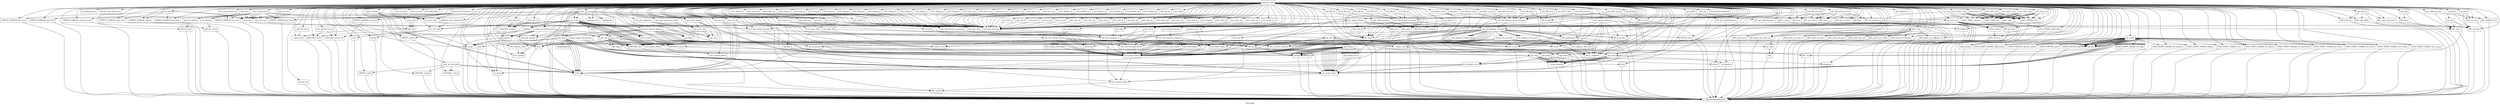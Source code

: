 digraph "Call graph" {
	label="Call graph";

	Node0x556f39be1ea0 [shape=record,label="{external node}"];
	Node0x556f39be1ea0 -> Node0x556f3996d0b0;
	Node0x556f39be1ea0 -> Node0x556f3996e8a0;
	Node0x556f39be1ea0 -> Node0x556f3996ead0;
	Node0x556f39be1ea0 -> Node0x556f399a87b0;
	Node0x556f39be1ea0 -> Node0x556f399a89e0;
	Node0x556f39be1ea0 -> Node0x556f399a8a50;
	Node0x556f39be1ea0 -> Node0x556f399a8820;
	Node0x556f39be1ea0 -> Node0x556f399a8850;
	Node0x556f39be1ea0 -> Node0x556f399a8b20;
	Node0x556f39be1ea0 -> Node0x556f399a8970;
	Node0x556f39be1ea0 -> Node0x556f399a8d10;
	Node0x556f39be1ea0 -> Node0x556f3996b230;
	Node0x556f39be1ea0 -> Node0x556f399a8c70;
	Node0x556f39be1ea0 -> Node0x556f399a8b50;
	Node0x556f39be1ea0 -> Node0x556f3996b330;
	Node0x556f39be1ea0 -> Node0x556f3996b3d0;
	Node0x556f39be1ea0 -> Node0x556f3996ecb0;
	Node0x556f39be1ea0 -> Node0x556f3996e840;
	Node0x556f39be1ea0 -> Node0x556f3996e940;
	Node0x556f39be1ea0 -> Node0x556f3996e9f0;
	Node0x556f39be1ea0 -> Node0x556f3996ea60;
	Node0x556f39be1ea0 -> Node0x556f3996e870;
	Node0x556f39be1ea0 -> Node0x556f3996b940;
	Node0x556f39be1ea0 -> Node0x556f3996ba10;
	Node0x556f39be1ea0 -> Node0x556f3996bab0;
	Node0x556f39be1ea0 -> Node0x556f3996bb20;
	Node0x556f39be1ea0 -> Node0x556f3996bb90;
	Node0x556f39be1ea0 -> Node0x556f3996bbc0;
	Node0x556f39be1ea0 -> Node0x556f3996be20;
	Node0x556f39be1ea0 -> Node0x556f3996c010;
	Node0x556f39be1ea0 -> Node0x556f3996c080;
	Node0x556f39be1ea0 -> Node0x556f3996c120;
	Node0x556f39be1ea0 -> Node0x556f39944970;
	Node0x556f39be1ea0 -> Node0x556f39945220;
	Node0x556f39be1ea0 -> Node0x556f399cc690;
	Node0x556f39be1ea0 -> Node0x556f399cc730;
	Node0x556f39be1ea0 -> Node0x556f399cc7d0;
	Node0x556f39be1ea0 -> Node0x556f399cc840;
	Node0x556f39be1ea0 -> Node0x556f399ccaa0;
	Node0x556f39be1ea0 -> Node0x556f399cc8b0;
	Node0x556f39be1ea0 -> Node0x556f399ccb40;
	Node0x556f39be1ea0 -> Node0x556f399ccbb0;
	Node0x556f39be1ea0 -> Node0x556f399ccc50;
	Node0x556f39be1ea0 -> Node0x556f399ccd00;
	Node0x556f39be1ea0 -> Node0x556f399ccf10;
	Node0x556f39be1ea0 -> Node0x556f399ccf40;
	Node0x556f39be1ea0 -> Node0x556f399ccff0;
	Node0x556f39be1ea0 -> Node0x556f399cd170;
	Node0x556f39be1ea0 -> Node0x556f399cd270;
	Node0x556f39be1ea0 -> Node0x556f399cd620;
	Node0x556f39be1ea0 -> Node0x556f399cd730;
	Node0x556f39be1ea0 -> Node0x556f399cd840;
	Node0x556f39be1ea0 -> Node0x556f399cd540;
	Node0x556f39be1ea0 -> Node0x556f399cd870;
	Node0x556f39be1ea0 -> Node0x556f3996be50;
	Node0x556f39be1ea0 -> Node0x556f399cc8e0;
	Node0x556f39be1ea0 -> Node0x556f399452c0;
	Node0x556f39be1ea0 -> Node0x556f3996bf70;
	Node0x556f39be1ea0 -> Node0x556f399cd310;
	Node0x556f39be1ea0 -> Node0x556f3996bce0;
	Node0x556f39be1ea0 -> Node0x556f399cda50;
	Node0x556f39be1ea0 -> Node0x556f399cda80;
	Node0x556f39be1ea0 -> Node0x556f399cdc20;
	Node0x556f39be1ea0 -> Node0x556f399cdd00;
	Node0x556f39be1ea0 -> Node0x556f399cdd30;
	Node0x556f39be1ea0 -> Node0x556f399449a0;
	Node0x556f39be1ea0 -> Node0x556f39944a50;
	Node0x556f39be1ea0 -> Node0x556f39944af0;
	Node0x556f39be1ea0 -> Node0x556f39944c70;
	Node0x556f39be1ea0 -> Node0x556f39944ca0;
	Node0x556f39be1ea0 -> Node0x556f39944e10;
	Node0x556f39be1ea0 -> Node0x556f39944e40;
	Node0x556f39be1ea0 -> Node0x556f3996ed20;
	Node0x556f39be1ea0 -> Node0x556f39945010;
	Node0x556f39be1ea0 -> Node0x556f399450b0;
	Node0x556f39be1ea0 -> Node0x556f39945150;
	Node0x556f39be1ea0 -> Node0x556f399cdde0;
	Node0x556f39be1ea0 -> Node0x556f399cde80;
	Node0x556f39be1ea0 -> Node0x556f399cdf20;
	Node0x556f39be1ea0 -> Node0x556f399cdfc0;
	Node0x556f39be1ea0 -> Node0x556f399ce060;
	Node0x556f39be1ea0 -> Node0x556f399ce100;
	Node0x556f39be1ea0 -> Node0x556f399ce1a0;
	Node0x556f39be1ea0 -> Node0x556f399ce240;
	Node0x556f39be1ea0 -> Node0x556f399ce2e0;
	Node0x556f39be1ea0 -> Node0x556f399ce380;
	Node0x556f39be1ea0 -> Node0x556f399ce420;
	Node0x556f39be1ea0 -> Node0x556f399ce4c0;
	Node0x556f39be1ea0 -> Node0x556f399ce560;
	Node0x556f39be1ea0 -> Node0x556f399ce5c0;
	Node0x556f39be1ea0 -> Node0x556f399abe60;
	Node0x556f39be1ea0 -> Node0x556f399abf00;
	Node0x556f39be1ea0 -> Node0x556f399abfa0;
	Node0x556f39be1ea0 -> Node0x556f399ac040;
	Node0x556f39be1ea0 -> Node0x556f399ac0e0;
	Node0x556f39be1ea0 -> Node0x556f399ac180;
	Node0x556f39be1ea0 -> Node0x556f399ac220;
	Node0x556f39be1ea0 -> Node0x556f399ac2c0;
	Node0x556f39be1ea0 -> Node0x556f399ac360;
	Node0x556f39be1ea0 -> Node0x556f399ac400;
	Node0x556f39be1ea0 -> Node0x556f399ac4a0;
	Node0x556f39be1ea0 -> Node0x556f399ac540;
	Node0x556f39be1ea0 -> Node0x556f399ac5e0;
	Node0x556f39be1ea0 -> Node0x556f399ac680;
	Node0x556f39be1ea0 -> Node0x556f399ac720;
	Node0x556f39be1ea0 -> Node0x556f399ac7c0;
	Node0x556f39be1ea0 -> Node0x556f399ac860;
	Node0x556f39be1ea0 -> Node0x556f399ac900;
	Node0x556f39be1ea0 -> Node0x556f399ac9a0;
	Node0x556f39be1ea0 -> Node0x556f399aca40;
	Node0x556f39be1ea0 -> Node0x556f399acae0;
	Node0x556f39be1ea0 -> Node0x556f399acb80;
	Node0x556f39be1ea0 -> Node0x556f399acc20;
	Node0x556f39be1ea0 -> Node0x556f399accc0;
	Node0x556f39be1ea0 -> Node0x556f399acd60;
	Node0x556f39be1ea0 -> Node0x556f399ace00;
	Node0x556f39be1ea0 -> Node0x556f399acea0;
	Node0x556f39be1ea0 -> Node0x556f399acf40;
	Node0x556f39be1ea0 -> Node0x556f399acfe0;
	Node0x556f39be1ea0 -> Node0x556f399ad080;
	Node0x556f39be1ea0 -> Node0x556f399a8c00;
	Node0x556f39be1ea0 -> Node0x556f399ad150;
	Node0x556f39be1ea0 -> Node0x556f399a8900;
	Node0x556f39be1ea0 -> Node0x556f399ccbe0;
	Node0x556f39be1ea0 -> Node0x556f3996e8d0;
	Node0x556f39be1ea0 -> Node0x556f399ad280;
	Node0x556f39be1ea0 -> Node0x556f399ad320;
	Node0x556f39be1ea0 -> Node0x556f399ad4e0;
	Node0x556f39be1ea0 -> Node0x556f399ad510;
	Node0x556f39be1ea0 -> Node0x556f399aade0;
	Node0x556f39be1ea0 -> Node0x556f399aae80;
	Node0x556f39be1ea0 -> Node0x556f399aafb0;
	Node0x556f39be1ea0 -> Node0x556f399aafe0;
	Node0x556f39be1ea0 -> Node0x556f399ab120;
	Node0x556f39be1ea0 -> Node0x556f399ab230;
	Node0x556f39be1ea0 -> Node0x556f399ab260;
	Node0x556f39be1ea0 -> Node0x556f399ab360;
	Node0x556f39be1ea0 -> Node0x556f399ab4c0;
	Node0x556f39be1ea0 -> Node0x556f399ab530;
	Node0x556f39be1ea0 -> Node0x556f399ab690;
	Node0x556f39be1ea0 -> Node0x556f399ab6c0;
	Node0x556f39be1ea0 -> Node0x556f399ab780;
	Node0x556f39be1ea0 -> Node0x556f399ab840;
	Node0x556f39be1ea0 -> Node0x556f399ab940;
	Node0x556f39be1ea0 -> Node0x556f399abac0;
	Node0x556f39be1ea0 -> Node0x556f399abaf0;
	Node0x556f39be1ea0 -> Node0x556f399abb60;
	Node0x556f39be1ea0 -> Node0x556f399abcb0;
	Node0x556f39be1ea0 -> Node0x556f399abd20;
	Node0x556f39be1ea0 -> Node0x556f399ad6e0;
	Node0x556f39be1ea0 -> Node0x556f399ad7a0;
	Node0x556f39be1ea0 -> Node0x556f399ad930;
	Node0x556f39be1ea0 -> Node0x556f399ad9d0;
	Node0x556f39be1ea0 -> Node0x556f399ada40;
	Node0x556f39be1ea0 -> Node0x556f399adb30;
	Node0x556f39be1ea0 -> Node0x556f399adb60;
	Node0x556f39be1ea0 -> Node0x556f399adc60;
	Node0x556f39be1ea0 -> Node0x556f399add00;
	Node0x556f39be1ea0 -> Node0x556f399adc90;
	Node0x556f39be1ea0 -> Node0x556f399ade90;
	Node0x556f39be1ea0 -> Node0x556f399ae0d0;
	Node0x556f39be1ea0 -> Node0x556f399ae140;
	Node0x556f39be1ea0 -> Node0x556f399ae170;
	Node0x556f39be1ea0 -> Node0x556f399ae220;
	Node0x556f39be1ea0 -> Node0x556f399ae430;
	Node0x556f39be1ea0 -> Node0x556f399ae4a0;
	Node0x556f39be1ea0 -> Node0x556f399ae4d0;
	Node0x556f39be1ea0 -> Node0x556f399ae700;
	Node0x556f39be1ea0 -> Node0x556f399ae7d0;
	Node0x556f39be1ea0 -> Node0x556f399ae8d0;
	Node0x556f39be1ea0 -> Node0x556f399ae900;
	Node0x556f39be1ea0 -> Node0x556f399aea80;
	Node0x556f39be1ea0 -> Node0x556f399aec00;
	Node0x556f39be1ea0 -> Node0x556f399aed80;
	Node0x556f39be1ea0 -> Node0x556f39961d30;
	Node0x556f39be1ea0 -> Node0x556f39961f20;
	Node0x556f39be1ea0 -> Node0x556f39961f90;
	Node0x556f39be1ea0 -> Node0x556f3996bd50;
	Node0x556f39be1ea0 -> Node0x556f399455d0;
	Node0x556f39be1ea0 -> Node0x556f39961fc0;
	Node0x556f39be1ea0 -> Node0x556f39962190;
	Node0x556f39be1ea0 -> Node0x556f39962200;
	Node0x556f39be1ea0 -> Node0x556f39962750;
	Node0x556f39be1ea0 -> Node0x556f399627f0;
	Node0x556f39be1ea0 -> Node0x556f39962860;
	Node0x556f39be1ea0 -> Node0x556f39962950;
	Node0x556f39be1ea0 -> Node0x556f39945800;
	Node0x556f39be1ea0 -> Node0x556f39962980;
	Node0x556f39be1ea0 -> Node0x556f39962a40;
	Node0x556f39be1ea0 -> Node0x556f39962c30;
	Node0x556f39be1ea0 -> Node0x556f39962ce0;
	Node0x556f39be1ea0 -> Node0x556f39962d10;
	Node0x556f39be1ea0 -> Node0x556f39962f90;
	Node0x556f39be1ea0 -> Node0x556f39962fc0;
	Node0x556f39be1ea0 -> Node0x556f399631b0;
	Node0x556f39be1ea0 -> Node0x556f399631e0;
	Node0x556f39be1ea0 -> Node0x556f399633d0;
	Node0x556f39be1ea0 -> Node0x556f39945790;
	Node0x556f39be1ea0 -> Node0x556f39963400;
	Node0x556f39be1ea0 -> Node0x556f399635c0;
	Node0x556f39be1ea0 -> Node0x556f39963630;
	Node0x556f39be1ea0 -> Node0x556f399636a0;
	Node0x556f39be1ea0 -> Node0x556f39963710;
	Node0x556f39be1ea0 -> Node0x556f39963780;
	Node0x556f39be1ea0 -> Node0x556f39963c00;
	Node0x556f39be1ea0 -> Node0x556f39963c70;
	Node0x556f39be1ea0 -> Node0x556f39963ce0;
	Node0x556f39be1ea0 -> Node0x556f39963d50;
	Node0x556f39be1ea0 -> Node0x556f39963dc0;
	Node0x556f39be1ea0 -> Node0x556f39964640;
	Node0x556f39be1ea0 -> Node0x556f399646b0;
	Node0x556f39be1ea0 -> Node0x556f39964720;
	Node0x556f39be1ea0 -> Node0x556f39964790;
	Node0x556f39be1ea0 -> Node0x556f39945670;
	Node0x556f39be1ea0 -> Node0x556f39964b00;
	Node0x556f39be1ea0 -> Node0x556f39964a90;
	Node0x556f39be1ea0 -> Node0x556f39964be0;
	Node0x556f39be1ea0 -> Node0x556f39945720;
	Node0x556f39be1ea0 -> Node0x556f39964cb0;
	Node0x556f39be1ea0 -> Node0x556f399cd7a0;
	Node0x556f39be1ea0 -> Node0x556f399cd690;
	Node0x556f39be1ea0 -> Node0x556f39945600;
	Node0x556f39be1ea0 -> Node0x556f399cd2e0;
	Node0x556f39be1ea0 -> Node0x556f39964d10;
	Node0x556f39be1ea0 -> Node0x556f39964ea0;
	Node0x556f39be1ea0 -> Node0x556f39964f10;
	Node0x556f39be1ea0 -> Node0x556f399cd5b0;
	Node0x556f39be1ea0 -> Node0x556f39965010;
	Node0x556f39be1ea0 -> Node0x556f399458a0;
	Node0x556f39be1ea0 -> Node0x556f399650b0;
	Node0x556f39be1ea0 -> Node0x556f399cd920;
	Node0x556f39be1ea0 -> Node0x556f3996bf00;
	Node0x556f39be1ea0 -> Node0x556f399651b0;
	Node0x556f39be1ea0 -> Node0x556f399cc5e0;
	Node0x556f39be1ea0 -> Node0x556f399652b0;
	Node0x556f39be1ea0 -> Node0x556f399ad350;
	Node0x556f39be1ea0 -> Node0x556f39965650;
	Node0x556f39be1ea0 -> Node0x556f39965b50;
	Node0x556f39be1ea0 -> Node0x556f399ab400;
	Node0x556f39be1ea0 -> Node0x556f39965ce0;
	Node0x556f39be1ea0 -> Node0x556f39965e50;
	Node0x556f39be1ea0 -> Node0x556f39966340;
	Node0x556f39be1ea0 -> Node0x556f399ab5d0;
	Node0x556f39be1ea0 -> Node0x556f39966590;
	Node0x556f39be1ea0 -> Node0x556f39966600;
	Node0x556f39be1ea0 -> Node0x556f399ab1c0;
	Node0x556f39be1ea0 -> Node0x556f39966870;
	Node0x556f39be1ea0 -> Node0x556f399cd380;
	Node0x556f39be1ea0 -> Node0x556f39964df0;
	Node0x556f39be1ea0 -> Node0x556f39966a10;
	Node0x556f39be1ea0 -> Node0x556f399f8c40;
	Node0x556f39be1ea0 -> Node0x556f39966ab0;
	Node0x556f39be1ea0 -> Node0x556f399f8ea0;
	Node0x556f39be1ea0 -> Node0x556f39966a40;
	Node0x556f39be1ea0 -> Node0x556f399f9090;
	Node0x556f39be1ea0 -> Node0x556f39966bb0;
	Node0x556f39be1ea0 -> Node0x556f399f9130;
	Node0x556f39be1ea0 -> Node0x556f399f87d0;
	Node0x556f39be1ea0 -> Node0x556f3995fd00;
	Node0x556f39be1ea0 -> Node0x556f399f8840;
	Node0x556f39be1ea0 -> Node0x556f3995fe80;
	Node0x556f39be1ea0 -> Node0x556f399f88b0;
	Node0x556f39be1ea0 -> Node0x556f3995ff90;
	Node0x556f39be1ea0 -> Node0x556f399f8920;
	Node0x556f39be1ea0 -> Node0x556f39960080;
	Node0x556f39be1ea0 -> Node0x556f399f8990;
	Node0x556f39be1ea0 -> Node0x556f399f8cb0;
	Node0x556f39be1ea0 -> Node0x556f39960120;
	Node0x556f39be1ea0 -> Node0x556f399f8ce0;
	Node0x556f39be1ea0 -> Node0x556f3995ff20;
	Node0x556f39be1ea0 -> Node0x556f3995fc40;
	Node0x556f39be1ea0 -> Node0x556f399f8f40;
	Node0x556f39be1ea0 -> Node0x556f399f8ed0;
	Node0x556f39be1ea0 -> Node0x556f399f8ff0;
	Node0x556f39be1ea0 -> Node0x556f399f8d50;
	Node0x556f39be1ea0 -> Node0x556f39960390;
	Node0x556f3996e8a0 [shape=record,label="{test_lock}"];
	Node0x556f3996e8a0 -> Node0x556f3996e840;
	Node0x556f3996e8a0 -> Node0x556f3996e940;
	Node0x556f3996e8a0 -> Node0x556f3996e8d0;
	Node0x556f3996e8a0 -> Node0x556f3996e9f0;
	Node0x556f3996e8a0 -> Node0x556f3996e8d0;
	Node0x556f3996e8a0 -> Node0x556f3996ea60;
	Node0x556f3996d0b0 [shape=record,label="{setup_tests}"];
	Node0x556f3996d0b0 -> Node0x556f3996e870;
	Node0x556f3996d0b0 -> Node0x556f3996e870;
	Node0x556f3996d0b0 -> Node0x556f3996e870;
	Node0x556f3996ead0 [shape=record,label="{test_once}"];
	Node0x556f3996ead0 -> Node0x556f3996eb40;
	Node0x556f3996ead0 -> Node0x556f3996e8d0;
	Node0x556f3996ead0 -> Node0x556f3996eb70;
	Node0x556f3996ead0 -> Node0x556f3996e8d0;
	Node0x556f3996ead0 -> Node0x556f3996ecb0;
	Node0x556f3996ead0 -> Node0x556f3996ed20;
	Node0x556f399a87b0 [shape=record,label="{test_thread_local}"];
	Node0x556f399a87b0 -> Node0x556f399a8820;
	Node0x556f399a87b0 -> Node0x556f3996e8d0;
	Node0x556f399a87b0 -> Node0x556f399a8850;
	Node0x556f399a87b0 -> Node0x556f399a8900;
	Node0x556f399a87b0 -> Node0x556f3996eb40;
	Node0x556f399a87b0 -> Node0x556f3996e8d0;
	Node0x556f399a87b0 -> Node0x556f3996eb70;
	Node0x556f399a87b0 -> Node0x556f3996e8d0;
	Node0x556f399a87b0 -> Node0x556f3996ed20;
	Node0x556f399a87b0 -> Node0x556f399a8850;
	Node0x556f399a87b0 -> Node0x556f399a8900;
	Node0x556f399a87b0 -> Node0x556f3996ed20;
	Node0x556f399a87b0 -> Node0x556f399a8970;
	Node0x556f399a87b0 -> Node0x556f3996e8d0;
	Node0x556f3996ecb0 [shape=record,label="{CRYPTO_THREAD_run_once}"];
	Node0x556f3996ecb0 -> Node0x556f3996a500;
	Node0x556f3996e840 [shape=record,label="{CRYPTO_THREAD_lock_new}"];
	Node0x556f3996e840 -> Node0x556f3996a500;
	Node0x556f3996e940 [shape=record,label="{CRYPTO_THREAD_read_lock}"];
	Node0x556f3996e940 -> Node0x556f3996a500;
	Node0x556f3996e9f0 [shape=record,label="{CRYPTO_THREAD_unlock}"];
	Node0x556f3996e9f0 -> Node0x556f3996a500;
	Node0x556f3996ea60 [shape=record,label="{CRYPTO_THREAD_lock_free}"];
	Node0x556f3996ea60 -> Node0x556f3996a500;
	Node0x556f3996e870 [shape=record,label="{add_test}"];
	Node0x556f3996e870 -> Node0x556f3996b940;
	Node0x556f3996b940 [shape=record,label="{__assert_fail}"];
	Node0x556f3996b940 -> Node0x556f3996a500;
	Node0x556f3996ba10 [shape=record,label="{add_all_tests}"];
	Node0x556f3996ba10 -> Node0x556f3996b940;
	Node0x556f399f8920 [shape=record,label="{BIO_meth_set_destroy}"];
	Node0x556f399f8920 -> Node0x556f3996a500;
	Node0x556f39960080 [shape=record,label="{tap_callback_ctrl}"];
	Node0x556f39960080 -> Node0x556f399f8cb0;
	Node0x556f39960080 -> Node0x556f39960120;
	Node0x556f399f8990 [shape=record,label="{BIO_meth_set_callback_ctrl}"];
	Node0x556f399f8990 -> Node0x556f3996a500;
	Node0x556f399f8cb0 [shape=record,label="{BIO_next}"];
	Node0x556f399f8cb0 -> Node0x556f3996a500;
	Node0x556f39960120 [shape=record,label="{BIO_callback_ctrl}"];
	Node0x556f39960120 -> Node0x556f3996a500;
	Node0x556f399f8ce0 [shape=record,label="{BIO_set_data}"];
	Node0x556f399f8ce0 -> Node0x556f3996a500;
	Node0x556f3995ff20 [shape=record,label="{BIO_set_init}"];
	Node0x556f3995ff20 -> Node0x556f3996a500;
	Node0x556f3995fc40 [shape=record,label="{BIO_gets}"];
	Node0x556f3995fc40 -> Node0x556f3996a500;
	Node0x556f399f8f40 [shape=record,label="{BIO_read_ex}"];
	Node0x556f399f8f40 -> Node0x556f3996a500;
	Node0x556f399f8ed0 [shape=record,label="{BIO_clear_flags}"];
	Node0x556f399f8ed0 -> Node0x556f3996a500;
	Node0x556f399f8ff0 [shape=record,label="{BIO_copy_next_retry}"];
	Node0x556f399f8ff0 -> Node0x556f3996a500;
	Node0x556f399f8d50 [shape=record,label="{BIO_get_data}"];
	Node0x556f399f8d50 -> Node0x556f3996a500;
	Node0x556f399f8e00 [shape=record,label="{write_string}"];
	Node0x556f399f8e00 -> Node0x556f39960390;
	Node0x556f39960390 [shape=record,label="{BIO_write_ex}"];
	Node0x556f39960390 -> Node0x556f3996a500;
	Node0x556f399aade0 [shape=record,label="{strncmp}"];
	Node0x556f399aade0 -> Node0x556f3996a500;
	Node0x556f399aae80 [shape=record,label="{OPENSSL_strnlen}"];
	Node0x556f399aae80 -> Node0x556f3996a500;
	Node0x556f399aafb0 [shape=record,label="{test_strn_ne}"];
	Node0x556f399aafb0 -> Node0x556f399aade0;
	Node0x556f399aafb0 -> Node0x556f399aae80;
	Node0x556f399aafb0 -> Node0x556f399aae80;
	Node0x556f399aafb0 -> Node0x556f399ad350;
	Node0x556f399aafe0 [shape=record,label="{test_mem_eq}"];
	Node0x556f399aafe0 -> Node0x556f399ab120;
	Node0x556f399aafe0 -> Node0x556f399ab1c0;
	Node0x556f399ab120 [shape=record,label="{memcmp}"];
	Node0x556f399ab120 -> Node0x556f3996a500;
	Node0x556f399ab230 [shape=record,label="{test_mem_ne}"];
	Node0x556f399ab230 -> Node0x556f399ab120;
	Node0x556f399ab230 -> Node0x556f399ab1c0;
	Node0x556f399ab260 [shape=record,label="{test_BN_eq}"];
	Node0x556f399ab260 -> Node0x556f399ab360;
	Node0x556f399ab260 -> Node0x556f399ab400;
	Node0x556f399ab360 [shape=record,label="{BN_cmp}"];
	Node0x556f399ab360 -> Node0x556f3996a500;
	Node0x556f399ab4c0 [shape=record,label="{test_BN_eq_zero}"];
	Node0x556f399ab4c0 -> Node0x556f399ab530;
	Node0x556f399ab4c0 -> Node0x556f399ab5d0;
	Node0x556f39965e50 [shape=record,label="{BN_bn2binpad}"];
	Node0x556f39965e50 -> Node0x556f3996a500;
	Node0x556f399662d0 [shape=record,label="{convert_bn_memory}"];
	Node0x556f399662d0 -> Node0x556f399ab530;
	Node0x556f399662d0 -> Node0x556f399664e0;
	Node0x556f399662d0 -> Node0x556f399ab940;
	Node0x556f399662d0 -> Node0x556f399ab940;
	Node0x556f399662d0 -> Node0x556f399ab940;
	Node0x556f399662d0 -> Node0x556f399ccbb0;
	Node0x556f399662d0 -> Node0x556f399ccd00;
	Node0x556f39966340 [shape=record,label="{CRYPTO_free}"];
	Node0x556f39966340 -> Node0x556f3996a500;
	Node0x556f399664e0 [shape=record,label="{hex_convert_memory}"];
	Node0x556f39966410 [shape=record,label="{test_bignum_zero_null}"];
	Node0x556f39966410 -> Node0x556f399ab940;
	Node0x556f399ab5d0 [shape=record,label="{test_fail_bignum_mono_message}"];
	Node0x556f399ab5d0 -> Node0x556f39965bf0;
	Node0x556f399ab5d0 -> Node0x556f399cc8e0;
	Node0x556f39966590 [shape=record,label="{test_output_bignum}"];
	Node0x556f39966590 -> Node0x556f399ab530;
	Node0x556f39966590 -> Node0x556f39966410;
	Node0x556f39966590 -> Node0x556f399cc8e0;
	Node0x556f39966590 -> Node0x556f39965ce0;
	Node0x556f39966590 -> Node0x556f39966600;
	Node0x556f39966590 -> Node0x556f399664e0;
	Node0x556f39966590 -> Node0x556f399ab940;
	Node0x556f39966590 -> Node0x556f399cc8e0;
	Node0x556f39966590 -> Node0x556f39965bf0;
	Node0x556f39966600 [shape=record,label="{BN_bn2bin}"];
	Node0x556f39966600 -> Node0x556f3996a500;
	Node0x556f399ab1c0 [shape=record,label="{test_fail_memory_message}"];
	Node0x556f399ab1c0 -> Node0x556f39966840;
	Node0x556f399ab1c0 -> Node0x556f399cc8e0;
	Node0x556f39966840 [shape=record,label="{test_fail_memory_common}"];
	Node0x556f39966840 -> Node0x556f399cda50;
	Node0x556f39966840 -> Node0x556f399668e0;
	Node0x556f39966840 -> Node0x556f399654d0;
	Node0x556f39966840 -> Node0x556f399668e0;
	Node0x556f39966840 -> Node0x556f399668e0;
	Node0x556f39966840 -> Node0x556f399ab120;
	Node0x556f39966840 -> Node0x556f399654d0;
	Node0x556f39966840 -> Node0x556f399664e0;
	Node0x556f39966840 -> Node0x556f399664e0;
	Node0x556f39966840 -> Node0x556f399cc8e0;
	Node0x556f39966840 -> Node0x556f399668e0;
	Node0x556f39966840 -> Node0x556f399cc8e0;
	Node0x556f39966840 -> Node0x556f399668e0;
	Node0x556f39966840 -> Node0x556f399cc8e0;
	Node0x556f39966840 -> Node0x556f399cc8e0;
	Node0x556f39966840 -> Node0x556f399cc5e0;
	Node0x556f399668e0 [shape=record,label="{test_memory_null_empty}"];
	Node0x556f399668e0 -> Node0x556f399cc8e0;
	Node0x556f399668e0 -> Node0x556f399cc8e0;
	Node0x556f39966870 [shape=record,label="{test_output_memory}"];
	Node0x556f39966870 -> Node0x556f39966840;
	Node0x556f399cd380 [shape=record,label="{global_init}"];
	Node0x556f39964df0 [shape=record,label="{BIO_f_tap}"];
	Node0x556f39964df0 -> Node0x556f39966a10;
	Node0x556f39964df0 -> Node0x556f39966ab0;
	Node0x556f39964df0 -> Node0x556f39966a40;
	Node0x556f39964df0 -> Node0x556f39966bb0;
	Node0x556f39964df0 -> Node0x556f399f87d0;
	Node0x556f39964df0 -> Node0x556f399f8840;
	Node0x556f39964df0 -> Node0x556f399f88b0;
	Node0x556f39964df0 -> Node0x556f399f8920;
	Node0x556f39964df0 -> Node0x556f399f8990;
	Node0x556f39966a10 [shape=record,label="{BIO_meth_new}"];
	Node0x556f39966a10 -> Node0x556f3996a500;
	Node0x556f399f8c40 [shape=record,label="{tap_write_ex}"];
	Node0x556f399f8c40 -> Node0x556f399f8cb0;
	Node0x556f399f8c40 -> Node0x556f399f8d50;
	Node0x556f399f8c40 -> Node0x556f399f8ce0;
	Node0x556f399f8c40 -> Node0x556f3996bab0;
	Node0x556f399f8c40 -> Node0x556f399f8e00;
	Node0x556f399f8c40 -> Node0x556f399f8e00;
	Node0x556f399f8c40 -> Node0x556f399f8e00;
	Node0x556f399f8c40 -> Node0x556f399f8ce0;
	Node0x556f39966ab0 [shape=record,label="{BIO_meth_set_write_ex}"];
	Node0x556f39966ab0 -> Node0x556f3996a500;
	Node0x556f399a89e0 [shape=record,label="{llvm.dbg.declare}"];
	Node0x556f399a8a50 [shape=record,label="{thread_local_destructor}"];
	Node0x556f399a8820 [shape=record,label="{CRYPTO_THREAD_init_local}"];
	Node0x556f399a8820 -> Node0x556f3996a500;
	Node0x556f399a8850 [shape=record,label="{CRYPTO_THREAD_get_local}"];
	Node0x556f399a8850 -> Node0x556f3996a500;
	Node0x556f399a8b20 [shape=record,label="{thread_local_thread_cb}"];
	Node0x556f399a8b20 -> Node0x556f399a8850;
	Node0x556f399a8b20 -> Node0x556f399a8900;
	Node0x556f399a8b20 -> Node0x556f399a8b50;
	Node0x556f399a8b20 -> Node0x556f3996e8d0;
	Node0x556f399a8b20 -> Node0x556f399a8850;
	Node0x556f399a8b20 -> Node0x556f399a8c00;
	Node0x556f3996eb40 [shape=record,label="{run_thread}"];
	Node0x556f3996eb40 -> Node0x556f399a8c70;
	Node0x556f3996eb70 [shape=record,label="{wait_for_thread}"];
	Node0x556f3996eb70 -> Node0x556f399a8d10;
	Node0x556f399a8970 [shape=record,label="{CRYPTO_THREAD_cleanup_local}"];
	Node0x556f399a8970 -> Node0x556f3996a500;
	Node0x556f399a8d10 [shape=record,label="{pthread_join}"];
	Node0x556f399a8d10 -> Node0x556f3996a500;
	Node0x556f3996b230 [shape=record,label="{thread_run}"];
	Node0x556f3996b230 -> Node0x556f3996a500;
	Node0x556f3996c080 [shape=record,label="{set_test_title}"];
	Node0x556f3996c080 -> Node0x556f3996c120;
	Node0x556f3996c080 -> Node0x556f39944970;
	Node0x556f399a8c70 [shape=record,label="{pthread_create}"];
	Node0x556f399a8c70 -> Node0x556f3996a500;
	Node0x556f399a8b50 [shape=record,label="{CRYPTO_THREAD_set_local}"];
	Node0x556f399a8b50 -> Node0x556f3996a500;
	Node0x556f3996b330 [shape=record,label="{once_run_thread_cb}"];
	Node0x556f3996b330 -> Node0x556f3996ecb0;
	Node0x556f3996b3d0 [shape=record,label="{once_do_run}"];
	Node0x556f399ac720 [shape=record,label="{test_ulong_lt}"];
	Node0x556f399ac720 -> Node0x556f39944eb0;
	Node0x556f399ac7c0 [shape=record,label="{test_ulong_le}"];
	Node0x556f399ac7c0 -> Node0x556f39944eb0;
	Node0x556f399ac860 [shape=record,label="{test_ulong_gt}"];
	Node0x556f399ac860 -> Node0x556f39944eb0;
	Node0x556f399ac900 [shape=record,label="{test_ulong_ge}"];
	Node0x556f399ac900 -> Node0x556f39944eb0;
	Node0x556f399ac9a0 [shape=record,label="{test_size_t_eq}"];
	Node0x556f399ac9a0 -> Node0x556f39944eb0;
	Node0x556f399aca40 [shape=record,label="{test_size_t_ne}"];
	Node0x556f399aca40 -> Node0x556f39944eb0;
	Node0x556f399acae0 [shape=record,label="{test_size_t_lt}"];
	Node0x556f399acae0 -> Node0x556f39944eb0;
	Node0x556f399acb80 [shape=record,label="{test_size_t_le}"];
	Node0x556f399acb80 -> Node0x556f39944eb0;
	Node0x556f399acc20 [shape=record,label="{test_size_t_gt}"];
	Node0x556f399acc20 -> Node0x556f39944eb0;
	Node0x556f399accc0 [shape=record,label="{test_size_t_ge}"];
	Node0x556f399accc0 -> Node0x556f39944eb0;
	Node0x556f399acd60 [shape=record,label="{test_double_eq}"];
	Node0x556f399acd60 -> Node0x556f39944eb0;
	Node0x556f399ace00 [shape=record,label="{test_double_ne}"];
	Node0x556f399ace00 -> Node0x556f39944eb0;
	Node0x556f399acea0 [shape=record,label="{test_double_lt}"];
	Node0x556f399acea0 -> Node0x556f39944eb0;
	Node0x556f399acf40 [shape=record,label="{test_double_le}"];
	Node0x556f399acf40 -> Node0x556f39944eb0;
	Node0x556f399acfe0 [shape=record,label="{test_double_gt}"];
	Node0x556f399acfe0 -> Node0x556f39944eb0;
	Node0x556f399ad080 [shape=record,label="{test_double_ge}"];
	Node0x556f399ad080 -> Node0x556f39944eb0;
	Node0x556f399a8c00 [shape=record,label="{test_ptr_eq}"];
	Node0x556f399a8c00 -> Node0x556f39944eb0;
	Node0x556f399cd920 [shape=record,label="{test_vprintf_stderr}"];
	Node0x556f399cd920 -> Node0x556f399650b0;
	Node0x556f3996bf00 [shape=record,label="{test_flush_stdout}"];
	Node0x556f3996bf00 -> Node0x556f399651b0;
	Node0x556f399651b0 [shape=record,label="{BIO_ctrl}"];
	Node0x556f399651b0 -> Node0x556f3996a500;
	Node0x556f399cc5e0 [shape=record,label="{test_flush_stderr}"];
	Node0x556f399cc5e0 -> Node0x556f399651b0;
	Node0x556f399652b0 [shape=record,label="{openssl_error_cb}"];
	Node0x556f399652b0 -> Node0x556f399cc8e0;
	Node0x556f399ad350 [shape=record,label="{test_fail_string_message}"];
	Node0x556f399ad350 -> Node0x556f39965350;
	Node0x556f399ad350 -> Node0x556f399cc8e0;
	Node0x556f39965350 [shape=record,label="{test_fail_string_common}"];
	Node0x556f39965350 -> Node0x556f3996bab0;
	Node0x556f39965350 -> Node0x556f399cda50;
	Node0x556f39965350 -> Node0x556f39965380;
	Node0x556f39965350 -> Node0x556f399654d0;
	Node0x556f39965350 -> Node0x556f39965380;
	Node0x556f39965350 -> Node0x556f39965380;
	Node0x556f39965350 -> Node0x556f399cc8b0;
	Node0x556f39965350 -> Node0x556f399654d0;
	Node0x556f39965350 -> Node0x556f39965650;
	Node0x556f39965350 -> Node0x556f39965650;
	Node0x556f39965350 -> Node0x556f399cc8e0;
	Node0x556f39965350 -> Node0x556f39965380;
	Node0x556f39965350 -> Node0x556f399cc8e0;
	Node0x556f39965350 -> Node0x556f39965380;
	Node0x556f39965350 -> Node0x556f399cc8e0;
	Node0x556f39965350 -> Node0x556f399cc8e0;
	Node0x556f39965350 -> Node0x556f399cc5e0;
	Node0x556f39965380 [shape=record,label="{test_string_null_empty}"];
	Node0x556f39965380 -> Node0x556f399cc8e0;
	Node0x556f39965380 -> Node0x556f399cc8e0;
	Node0x556f399654d0 [shape=record,label="{test_diff_header}"];
	Node0x556f399654d0 -> Node0x556f399cc8e0;
	Node0x556f399654d0 -> Node0x556f399cc8e0;
	Node0x556f39965650 [shape=record,label="{__ctype_b_loc}"];
	Node0x556f39965650 -> Node0x556f3996a500;
	Node0x556f39965b50 [shape=record,label="{test_output_string}"];
	Node0x556f39965b50 -> Node0x556f39965350;
	Node0x556f399ab400 [shape=record,label="{test_fail_bignum_message}"];
	Node0x556f399ab400 -> Node0x556f39965bf0;
	Node0x556f399ab400 -> Node0x556f399cc8e0;
	Node0x556f39965bf0 [shape=record,label="{test_fail_bignum_common}"];
	Node0x556f39965bf0 -> Node0x556f399cda50;
	Node0x556f39965bf0 -> Node0x556f39965ce0;
	Node0x556f39965bf0 -> Node0x556f399ab940;
	Node0x556f39965bf0 -> Node0x556f39965ce0;
	Node0x556f39965bf0 -> Node0x556f399ab940;
	Node0x556f39965bf0 -> Node0x556f39965c20;
	Node0x556f39965bf0 -> Node0x556f39965de0;
	Node0x556f39965bf0 -> Node0x556f399654d0;
	Node0x556f39965bf0 -> Node0x556f39965c20;
	Node0x556f39965bf0 -> Node0x556f39965de0;
	Node0x556f39965bf0 -> Node0x556f39965de0;
	Node0x556f39965bf0 -> Node0x556f399ab360;
	Node0x556f39965bf0 -> Node0x556f399654d0;
	Node0x556f39965bf0 -> Node0x556f39965c20;
	Node0x556f39965bf0 -> Node0x556f399ccc50;
	Node0x556f39965bf0 -> Node0x556f399cc8e0;
	Node0x556f39965bf0 -> Node0x556f39965e50;
	Node0x556f39965bf0 -> Node0x556f39965e50;
	Node0x556f39965bf0 -> Node0x556f399662d0;
	Node0x556f39965bf0 -> Node0x556f399662d0;
	Node0x556f39965bf0 -> Node0x556f399cc8e0;
	Node0x556f39965bf0 -> Node0x556f399cc8e0;
	Node0x556f39965bf0 -> Node0x556f399cc8e0;
	Node0x556f39965bf0 -> Node0x556f399cc8e0;
	Node0x556f39965bf0 -> Node0x556f399cc8e0;
	Node0x556f39965bf0 -> Node0x556f399cc8e0;
	Node0x556f39965bf0 -> Node0x556f399cc5e0;
	Node0x556f39965bf0 -> Node0x556f39966340;
	Node0x556f39965ce0 [shape=record,label="{BN_num_bits}"];
	Node0x556f39965ce0 -> Node0x556f3996a500;
	Node0x556f39965c20 [shape=record,label="{test_bignum_header_line}"];
	Node0x556f39965c20 -> Node0x556f399cc8e0;
	Node0x556f39965de0 [shape=record,label="{test_bignum_zero_print}"];
	Node0x556f39965de0 -> Node0x556f39966410;
	Node0x556f39965de0 -> Node0x556f399cc8e0;
	Node0x556f3996bab0 [shape=record,label="{subtest_level}"];
	Node0x556f3996bb20 [shape=record,label="{setup_test_framework}"];
	Node0x556f3996bb20 -> Node0x556f3996bb90;
	Node0x556f3996bb20 -> Node0x556f3996bb90;
	Node0x556f3996bb20 -> Node0x556f3996bbc0;
	Node0x556f3996bb20 -> Node0x556f3996bbc0;
	Node0x556f3996bb20 -> Node0x556f3996bc70;
	Node0x556f3996bb20 -> Node0x556f3996bce0;
	Node0x556f3996bb20 -> Node0x556f3996bd50;
	Node0x556f3996bb90 [shape=record,label="{getenv}"];
	Node0x556f3996bb90 -> Node0x556f3996a500;
	Node0x556f3996bbc0 [shape=record,label="{atoi}"];
	Node0x556f3996bbc0 -> Node0x556f3996a500;
	Node0x556f3996bc70 [shape=record,label="{set_seed}"];
	Node0x556f3996bc70 -> Node0x556f3996be20;
	Node0x556f3996bc70 -> Node0x556f3996bab0;
	Node0x556f3996bc70 -> Node0x556f3996be50;
	Node0x556f3996bc70 -> Node0x556f3996bf00;
	Node0x556f3996bc70 -> Node0x556f3996bf70;
	Node0x556f3996be20 [shape=record,label="{time}"];
	Node0x556f3996be20 -> Node0x556f3996a500;
	Node0x556f3996c010 [shape=record,label="{pulldown_test_framework}"];
	Node0x556f3996c010 -> Node0x556f3996c080;
	Node0x556f3996c120 [shape=record,label="{free}"];
	Node0x556f3996c120 -> Node0x556f3996a500;
	Node0x556f39944970 [shape=record,label="{strdup}"];
	Node0x556f39944970 -> Node0x556f3996a500;
	Node0x556f39945220 [shape=record,label="{run_tests}"];
	Node0x556f39945220 -> Node0x556f39945290;
	Node0x556f39945220 -> Node0x556f3996be50;
	Node0x556f39945220 -> Node0x556f3996be50;
	Node0x556f39945220 -> Node0x556f3996be50;
	Node0x556f39945220 -> Node0x556f3996bf00;
	Node0x556f39945220 -> Node0x556f399452c0;
	Node0x556f39945220 -> Node0x556f3996be50;
	Node0x556f39945220 -> Node0x556f3996be50;
	Node0x556f39945220 -> Node0x556f3996bf00;
	Node0x556f39945220 -> Node0x556f3996c080;
	Node0x556f39945220 -> Node0x556f3996a500;
	Node0x556f39945220 -> Node0x556f39945480;
	Node0x556f39945220 -> Node0x556f399454f0;
	Node0x556f39945220 -> Node0x556f3996be50;
	Node0x556f39945220 -> Node0x556f3996be50;
	Node0x556f39945220 -> Node0x556f3996bf00;
	Node0x556f39945220 -> Node0x556f399452c0;
	Node0x556f39945220 -> Node0x556f39945560;
	Node0x556f39945220 -> Node0x556f3996c080;
	Node0x556f39945220 -> Node0x556f3996a500;
	Node0x556f39945220 -> Node0x556f399454f0;
	Node0x556f39945220 -> Node0x556f39945480;
	Node0x556f39945220 -> Node0x556f39945480;
	Node0x556f39945220 -> Node0x556f39945480;
	Node0x556f39945290 [shape=record,label="{process_shared_options}"];
	Node0x556f39945290 -> Node0x556f399455d0;
	Node0x556f39945290 -> Node0x556f39945670;
	Node0x556f39945290 -> Node0x556f3996bce0;
	Node0x556f39945290 -> Node0x556f39945600;
	Node0x556f39945290 -> Node0x556f39945720;
	Node0x556f39945290 -> Node0x556f39945790;
	Node0x556f39945290 -> Node0x556f39945720;
	Node0x556f39945290 -> Node0x556f39945790;
	Node0x556f39945290 -> Node0x556f39945800;
	Node0x556f39945290 -> Node0x556f39945790;
	Node0x556f39945290 -> Node0x556f39945800;
	Node0x556f39945290 -> Node0x556f39945790;
	Node0x556f39945290 -> Node0x556f39945800;
	Node0x556f39945290 -> Node0x556f3996bc70;
	Node0x556f39945290 -> Node0x556f39945870;
	Node0x556f39945480 [shape=record,label="{test_verdict}"];
	Node0x556f39945480 -> Node0x556f3996bf00;
	Node0x556f39945480 -> Node0x556f399cc5e0;
	Node0x556f39945480 -> Node0x556f3996be50;
	Node0x556f39945480 -> Node0x556f399458a0;
	Node0x556f39945480 -> Node0x556f3996be50;
	Node0x556f39945480 -> Node0x556f3996be50;
	Node0x556f39945480 -> Node0x556f3996bf00;
	Node0x556f399454f0 [shape=record,label="{finalize}"];
	Node0x556f399454f0 -> Node0x556f399cc690;
	Node0x556f399454f0 -> Node0x556f399cc730;
	Node0x556f39945560 [shape=record,label="{gcd}"];
	Node0x556f399cc690 [shape=record,label="{ERR_clear_error}"];
	Node0x556f399cc690 -> Node0x556f3996a500;
	Node0x556f399cc730 [shape=record,label="{ERR_print_errors_cb}"];
	Node0x556f399cc730 -> Node0x556f3996a500;
	Node0x556f399cc7d0 [shape=record,label="{llvm.va_start}"];
	Node0x556f399cc840 [shape=record,label="{llvm.va_end}"];
	Node0x556f39945870 [shape=record,label="{check_single_test_params}"];
	Node0x556f39945870 -> Node0x556f399cc8b0;
	Node0x556f39945870 -> Node0x556f3996bbc0;
	Node0x556f39945870 -> Node0x556f399cc8e0;
	Node0x556f39945870 -> Node0x556f399cc8e0;
	Node0x556f39945870 -> Node0x556f399cc8e0;
	Node0x556f399ccaa0 [shape=record,label="{llvm.dbg.label}"];
	Node0x556f399cc8b0 [shape=record,label="{strcmp}"];
	Node0x556f399cc8b0 -> Node0x556f3996a500;
	Node0x556f399ce420 [shape=record,label="{test_char_lt}"];
	Node0x556f399ce420 -> Node0x556f39944eb0;
	Node0x556f399ce4c0 [shape=record,label="{test_char_le}"];
	Node0x556f399ce4c0 -> Node0x556f39944eb0;
	Node0x556f399ce560 [shape=record,label="{test_char_gt}"];
	Node0x556f399ce560 -> Node0x556f39944eb0;
	Node0x556f399ce5c0 [shape=record,label="{test_char_ge}"];
	Node0x556f399ce5c0 -> Node0x556f39944eb0;
	Node0x556f399abe60 [shape=record,label="{test_uchar_eq}"];
	Node0x556f399abe60 -> Node0x556f39944eb0;
	Node0x556f399abf00 [shape=record,label="{test_uchar_ne}"];
	Node0x556f399abf00 -> Node0x556f39944eb0;
	Node0x556f399abfa0 [shape=record,label="{test_uchar_lt}"];
	Node0x556f399abfa0 -> Node0x556f39944eb0;
	Node0x556f399ac040 [shape=record,label="{test_uchar_le}"];
	Node0x556f399ac040 -> Node0x556f39944eb0;
	Node0x556f399ccb40 [shape=record,label="{glue_strings}"];
	Node0x556f399ccb40 -> Node0x556f399ccbb0;
	Node0x556f399ccb40 -> Node0x556f399ccc50;
	Node0x556f399ccb40 -> Node0x556f399ccbe0;
	Node0x556f399ccb40 -> Node0x556f399ccd00;
	Node0x556f399ccb40 -> Node0x556f399ccbb0;
	Node0x556f399ccbb0 [shape=record,label="{strlen}"];
	Node0x556f399ccbb0 -> Node0x556f3996a500;
	Node0x556f399ccc50 [shape=record,label="{CRYPTO_malloc}"];
	Node0x556f399ccc50 -> Node0x556f3996a500;
	Node0x556f399ccd00 [shape=record,label="{strcpy}"];
	Node0x556f399ccd00 -> Node0x556f3996a500;
	Node0x556f399ccf10 [shape=record,label="{test_mk_file_path}"];
	Node0x556f399ccf10 -> Node0x556f399ccbb0;
	Node0x556f399ccf10 -> Node0x556f399ccbb0;
	Node0x556f399ccf10 -> Node0x556f399ccbb0;
	Node0x556f399ccf10 -> Node0x556f399ccf40;
	Node0x556f399ccf10 -> Node0x556f399ccff0;
	Node0x556f399ccf10 -> Node0x556f399cd170;
	Node0x556f399ccf10 -> Node0x556f399cd170;
	Node0x556f399ccf40 [shape=record,label="{CRYPTO_zalloc}"];
	Node0x556f399ccf40 -> Node0x556f3996a500;
	Node0x556f399ccff0 [shape=record,label="{OPENSSL_strlcpy}"];
	Node0x556f399ccff0 -> Node0x556f3996a500;
	Node0x556f399cd170 [shape=record,label="{OPENSSL_strlcat}"];
	Node0x556f399cd170 -> Node0x556f3996a500;
	Node0x556f399cd270 [shape=record,label="{main}"];
	Node0x556f399cd270 -> Node0x556f399cd2e0;
	Node0x556f399cd270 -> Node0x556f399cd380;
	Node0x556f399cd270 -> Node0x556f399cc8e0;
	Node0x556f399cd270 -> Node0x556f3996bb20;
	Node0x556f399cd270 -> Node0x556f3996d0b0;
	Node0x556f399cd270 -> Node0x556f39945220;
	Node0x556f399cd270 -> Node0x556f399cd310;
	Node0x556f399cd270 -> Node0x556f399cd540;
	Node0x556f399cd270 -> Node0x556f3996bce0;
	Node0x556f399cd270 -> Node0x556f39945600;
	Node0x556f399cd270 -> Node0x556f3996c010;
	Node0x556f399cd270 -> Node0x556f399cd5b0;
	Node0x556f399cd620 [shape=record,label="{test_get_argument_count}"];
	Node0x556f399cd620 -> Node0x556f399cd690;
	Node0x556f399cd730 [shape=record,label="{test_get_argument}"];
	Node0x556f399cd730 -> Node0x556f399cd7a0;
	Node0x556f399cd730 -> Node0x556f399cd840;
	Node0x556f399cd730 -> Node0x556f399cd690;
	Node0x556f399cd840 [shape=record,label="{OPENSSL_die}"];
	Node0x556f399cd840 -> Node0x556f3996a500;
	Node0x556f399cd540 [shape=record,label="{opt_check_usage}"];
	Node0x556f399cd540 -> Node0x556f399cd7a0;
	Node0x556f399cd540 -> Node0x556f399cd690;
	Node0x556f399cd540 -> Node0x556f399cc8e0;
	Node0x556f399cd540 -> Node0x556f399cc8e0;
	Node0x556f399cd870 [shape=record,label="{opt_printf_stderr}"];
	Node0x556f399cd870 -> Node0x556f399cd920;
	Node0x556f3996be50 [shape=record,label="{test_printf_stdout}"];
	Node0x556f3996be50 -> Node0x556f399458a0;
	Node0x556f399cc8e0 [shape=record,label="{test_printf_stderr}"];
	Node0x556f399cc8e0 -> Node0x556f399cd920;
	Node0x556f399452c0 [shape=record,label="{test_random}"];
	Node0x556f3996bf70 [shape=record,label="{test_random_seed}"];
	Node0x556f3996bf70 -> Node0x556f399452c0;
	Node0x556f399cd310 [shape=record,label="{cleanup_tests}"];
	Node0x556f3996bce0 [shape=record,label="{test_get_options}"];
	Node0x556f399cda50 [shape=record,label="{test_fail_message_prefix}"];
	Node0x556f399cda50 -> Node0x556f399cc8e0;
	Node0x556f399cda50 -> Node0x556f399cc8e0;
	Node0x556f399cda50 -> Node0x556f399cc8e0;
	Node0x556f399cda50 -> Node0x556f399cc8e0;
	Node0x556f399cda50 -> Node0x556f399cc8e0;
	Node0x556f399cda50 -> Node0x556f399cc8e0;
	Node0x556f399cda80 [shape=record,label="{test_info_c90}"];
	Node0x556f399cda80 -> Node0x556f399cdbc0;
	Node0x556f399cdbc0 [shape=record,label="{test_fail_message_va}"];
	Node0x556f399cdbc0 -> Node0x556f399cda50;
	Node0x556f399cdbc0 -> Node0x556f399cd920;
	Node0x556f399cdbc0 -> Node0x556f399cc8e0;
	Node0x556f399cdbc0 -> Node0x556f399cc5e0;
	Node0x556f399cdc20 [shape=record,label="{test_info}"];
	Node0x556f399cdc20 -> Node0x556f399cdbc0;
	Node0x556f399cdd00 [shape=record,label="{test_error_c90}"];
	Node0x556f399cdd00 -> Node0x556f399cdbc0;
	Node0x556f399cdd00 -> Node0x556f399cc8e0;
	Node0x556f399cdd30 [shape=record,label="{test_error}"];
	Node0x556f399cdd30 -> Node0x556f399cdbc0;
	Node0x556f399cdd30 -> Node0x556f399cc8e0;
	Node0x556f399449a0 [shape=record,label="{test_perror}"];
	Node0x556f399449a0 -> Node0x556f39944a50;
	Node0x556f399449a0 -> Node0x556f39944af0;
	Node0x556f399449a0 -> Node0x556f399cdd30;
	Node0x556f39944a50 [shape=record,label="{__errno_location}"];
	Node0x556f39944a50 -> Node0x556f3996a500;
	Node0x556f39944af0 [shape=record,label="{strerror}"];
	Node0x556f39944af0 -> Node0x556f3996a500;
	Node0x556f39944c70 [shape=record,label="{test_note}"];
	Node0x556f39944c70 -> Node0x556f399cd920;
	Node0x556f39944c70 -> Node0x556f399cc8e0;
	Node0x556f39944c70 -> Node0x556f399cc5e0;
	Node0x556f39944ca0 [shape=record,label="{test_skip}"];
	Node0x556f39944ca0 -> Node0x556f399cdbc0;
	Node0x556f39944e10 [shape=record,label="{test_skip_c90}"];
	Node0x556f39944e10 -> Node0x556f399cdbc0;
	Node0x556f39944e10 -> Node0x556f399cc8e0;
	Node0x556f39944e40 [shape=record,label="{test_openssl_errors}"];
	Node0x556f39944e40 -> Node0x556f399cc730;
	Node0x556f39944e40 -> Node0x556f399cc690;
	Node0x556f399ad150 [shape=record,label="{test_ptr_ne}"];
	Node0x556f399ad150 -> Node0x556f39944eb0;
	Node0x556f399a8900 [shape=record,label="{test_ptr_null}"];
	Node0x556f399a8900 -> Node0x556f39944eb0;
	Node0x556f399ccbe0 [shape=record,label="{test_ptr}"];
	Node0x556f399ccbe0 -> Node0x556f39944eb0;
	Node0x556f3996e8d0 [shape=record,label="{test_true}"];
	Node0x556f3996e8d0 -> Node0x556f39944eb0;
	Node0x556f399ad280 [shape=record,label="{test_false}"];
	Node0x556f399ad280 -> Node0x556f39944eb0;
	Node0x556f399ad320 [shape=record,label="{test_str_eq}"];
	Node0x556f399ad320 -> Node0x556f399cc8b0;
	Node0x556f399ad320 -> Node0x556f399ccbb0;
	Node0x556f399ad320 -> Node0x556f399ccbb0;
	Node0x556f399ad320 -> Node0x556f399ad350;
	Node0x556f399ad4e0 [shape=record,label="{test_str_ne}"];
	Node0x556f399ad4e0 -> Node0x556f399cc8b0;
	Node0x556f399ad4e0 -> Node0x556f399ccbb0;
	Node0x556f399ad4e0 -> Node0x556f399ccbb0;
	Node0x556f399ad4e0 -> Node0x556f399ad350;
	Node0x556f399ad510 [shape=record,label="{test_strn_eq}"];
	Node0x556f399ad510 -> Node0x556f399aade0;
	Node0x556f399ad510 -> Node0x556f399aae80;
	Node0x556f399ad510 -> Node0x556f399aae80;
	Node0x556f399ad510 -> Node0x556f399ad350;
	Node0x556f3996ed20 [shape=record,label="{test_int_eq}"];
	Node0x556f3996ed20 -> Node0x556f39944eb0;
	Node0x556f39944eb0 [shape=record,label="{test_fail_message}"];
	Node0x556f39944eb0 -> Node0x556f399cdbc0;
	Node0x556f39945010 [shape=record,label="{test_int_ne}"];
	Node0x556f39945010 -> Node0x556f39944eb0;
	Node0x556f399450b0 [shape=record,label="{test_int_lt}"];
	Node0x556f399450b0 -> Node0x556f39944eb0;
	Node0x556f39945150 [shape=record,label="{test_int_le}"];
	Node0x556f39945150 -> Node0x556f39944eb0;
	Node0x556f399cdde0 [shape=record,label="{test_int_gt}"];
	Node0x556f399cdde0 -> Node0x556f39944eb0;
	Node0x556f399cde80 [shape=record,label="{test_int_ge}"];
	Node0x556f399cde80 -> Node0x556f39944eb0;
	Node0x556f399cdf20 [shape=record,label="{test_uint_eq}"];
	Node0x556f399cdf20 -> Node0x556f39944eb0;
	Node0x556f399cdfc0 [shape=record,label="{test_uint_ne}"];
	Node0x556f399cdfc0 -> Node0x556f39944eb0;
	Node0x556f399ce060 [shape=record,label="{test_uint_lt}"];
	Node0x556f399ce060 -> Node0x556f39944eb0;
	Node0x556f399ce100 [shape=record,label="{test_uint_le}"];
	Node0x556f399ce100 -> Node0x556f39944eb0;
	Node0x556f399ce1a0 [shape=record,label="{test_uint_gt}"];
	Node0x556f399ce1a0 -> Node0x556f39944eb0;
	Node0x556f399ce240 [shape=record,label="{test_uint_ge}"];
	Node0x556f399ce240 -> Node0x556f39944eb0;
	Node0x556f399ce2e0 [shape=record,label="{test_char_eq}"];
	Node0x556f399ce2e0 -> Node0x556f39944eb0;
	Node0x556f399ce380 [shape=record,label="{test_char_ne}"];
	Node0x556f399ce380 -> Node0x556f39944eb0;
	Node0x556f39962200 [shape=record,label="{opt_cipher}"];
	Node0x556f39962200 -> Node0x556f39962750;
	Node0x556f39962200 -> Node0x556f399cd870;
	Node0x556f39962750 [shape=record,label="{EVP_get_cipherbyname}"];
	Node0x556f39962750 -> Node0x556f3996a500;
	Node0x556f399627f0 [shape=record,label="{opt_md}"];
	Node0x556f399627f0 -> Node0x556f39962860;
	Node0x556f399627f0 -> Node0x556f399cd870;
	Node0x556f39962860 [shape=record,label="{EVP_get_digestbyname}"];
	Node0x556f39962860 -> Node0x556f3996a500;
	Node0x556f39962950 [shape=record,label="{opt_pair}"];
	Node0x556f39962950 -> Node0x556f399cc8b0;
	Node0x556f39962950 -> Node0x556f399cd870;
	Node0x556f39962950 -> Node0x556f399cd870;
	Node0x556f39945800 [shape=record,label="{opt_int}"];
	Node0x556f39945800 -> Node0x556f39962980;
	Node0x556f39945800 -> Node0x556f399cd870;
	Node0x556f39962980 [shape=record,label="{opt_long}"];
	Node0x556f39962980 -> Node0x556f39944a50;
	Node0x556f39962980 -> Node0x556f39944a50;
	Node0x556f39962980 -> Node0x556f39962a40;
	Node0x556f39962980 -> Node0x556f39944a50;
	Node0x556f39962980 -> Node0x556f39944a50;
	Node0x556f39962980 -> Node0x556f39962bd0;
	Node0x556f39962980 -> Node0x556f39944a50;
	Node0x556f39962980 -> Node0x556f39944a50;
	Node0x556f39962a40 [shape=record,label="{strtol}"];
	Node0x556f39962a40 -> Node0x556f3996a500;
	Node0x556f39962bd0 [shape=record,label="{opt_number_error}"];
	Node0x556f39962bd0 -> Node0x556f399ccbb0;
	Node0x556f39962bd0 -> Node0x556f399aade0;
	Node0x556f39962bd0 -> Node0x556f399cd870;
	Node0x556f39962bd0 -> Node0x556f399cd870;
	Node0x556f39962c30 [shape=record,label="{llvm.memset.p0i8.i64}"];
	Node0x556f39962ce0 [shape=record,label="{opt_imax}"];
	Node0x556f39962ce0 -> Node0x556f39944a50;
	Node0x556f39962ce0 -> Node0x556f39944a50;
	Node0x556f39962ce0 -> Node0x556f39962d10;
	Node0x556f39962ce0 -> Node0x556f39944a50;
	Node0x556f39962ce0 -> Node0x556f39944a50;
	Node0x556f39962ce0 -> Node0x556f39962bd0;
	Node0x556f39962ce0 -> Node0x556f39944a50;
	Node0x556f39962ce0 -> Node0x556f39944a50;
	Node0x556f39962d10 [shape=record,label="{strtoimax}"];
	Node0x556f39962d10 -> Node0x556f3996a500;
	Node0x556f39962f90 [shape=record,label="{opt_umax}"];
	Node0x556f39962f90 -> Node0x556f39944a50;
	Node0x556f39962f90 -> Node0x556f39944a50;
	Node0x556f39962f90 -> Node0x556f39962fc0;
	Node0x556f39962f90 -> Node0x556f39944a50;
	Node0x556f39962f90 -> Node0x556f39944a50;
	Node0x556f39962f90 -> Node0x556f39962bd0;
	Node0x556f39962f90 -> Node0x556f39944a50;
	Node0x556f39962f90 -> Node0x556f39944a50;
	Node0x556f39962fc0 [shape=record,label="{strtoumax}"];
	Node0x556f39962fc0 -> Node0x556f3996a500;
	Node0x556f399631b0 [shape=record,label="{opt_ulong}"];
	Node0x556f399631b0 -> Node0x556f39944a50;
	Node0x556f399631b0 -> Node0x556f39944a50;
	Node0x556f399631b0 -> Node0x556f399631e0;
	Node0x556f399631b0 -> Node0x556f39944a50;
	Node0x556f399631b0 -> Node0x556f39944a50;
	Node0x556f399631b0 -> Node0x556f39962bd0;
	Node0x556f399631b0 -> Node0x556f39944a50;
	Node0x556f399631b0 -> Node0x556f39944a50;
	Node0x556f399631e0 [shape=record,label="{strtoul}"];
	Node0x556f399631e0 -> Node0x556f3996a500;
	Node0x556f399633d0 [shape=record,label="{opt_verify}"];
	Node0x556f399633d0 -> Node0x556f399cd840;
	Node0x556f399633d0 -> Node0x556f399cd840;
	Node0x556f399633d0 -> Node0x556f399cd840;
	Node0x556f399633d0 -> Node0x556f39945790;
	Node0x556f399633d0 -> Node0x556f39963400;
	Node0x556f399633d0 -> Node0x556f39945790;
	Node0x556f399633d0 -> Node0x556f399cd870;
	Node0x556f399633d0 -> Node0x556f399635c0;
	Node0x556f399633d0 -> Node0x556f39945790;
	Node0x556f399633d0 -> Node0x556f39963630;
	Node0x556f399633d0 -> Node0x556f39945790;
	Node0x556f399633d0 -> Node0x556f399cd870;
	Node0x556f399633d0 -> Node0x556f399636a0;
	Node0x556f399633d0 -> Node0x556f39963710;
	Node0x556f399633d0 -> Node0x556f39963780;
	Node0x556f399633d0 -> Node0x556f39945790;
	Node0x556f399633d0 -> Node0x556f399cd870;
	Node0x556f399633d0 -> Node0x556f39945790;
	Node0x556f399633d0 -> Node0x556f39963c00;
	Node0x556f399633d0 -> Node0x556f39945790;
	Node0x556f399633d0 -> Node0x556f399cd870;
	Node0x556f399633d0 -> Node0x556f39963c70;
	Node0x556f399633d0 -> Node0x556f39945790;
	Node0x556f399633d0 -> Node0x556f3996bbc0;
	Node0x556f399633d0 -> Node0x556f39963ce0;
	Node0x556f399633d0 -> Node0x556f39945790;
	Node0x556f399633d0 -> Node0x556f3996bbc0;
	Node0x556f399633d0 -> Node0x556f39963d50;
	Node0x556f399633d0 -> Node0x556f39945790;
	Node0x556f399633d0 -> Node0x556f39962ce0;
	Node0x556f399633d0 -> Node0x556f39945790;
	Node0x556f399633d0 -> Node0x556f399cd870;
	Node0x556f399633d0 -> Node0x556f39963dc0;
	Node0x556f399633d0 -> Node0x556f39945790;
	Node0x556f399633d0 -> Node0x556f39964640;
	Node0x556f399633d0 -> Node0x556f39945790;
	Node0x556f399633d0 -> Node0x556f399646b0;
	Node0x556f399633d0 -> Node0x556f39945790;
	Node0x556f399633d0 -> Node0x556f39964720;
	Node0x556f399633d0 -> Node0x556f39964790;
	Node0x556f399633d0 -> Node0x556f39964790;
	Node0x556f399633d0 -> Node0x556f39964790;
	Node0x556f399633d0 -> Node0x556f39964790;
	Node0x556f399633d0 -> Node0x556f39964790;
	Node0x556f399633d0 -> Node0x556f39964790;
	Node0x556f399633d0 -> Node0x556f39964790;
	Node0x556f399633d0 -> Node0x556f39964790;
	Node0x556f399633d0 -> Node0x556f39964790;
	Node0x556f399633d0 -> Node0x556f39964790;
	Node0x556f399633d0 -> Node0x556f39964790;
	Node0x556f399633d0 -> Node0x556f39964790;
	Node0x556f399633d0 -> Node0x556f39964790;
	Node0x556f399633d0 -> Node0x556f39964790;
	Node0x556f399633d0 -> Node0x556f39964790;
	Node0x556f399633d0 -> Node0x556f39964790;
	Node0x556f399633d0 -> Node0x556f39964790;
	Node0x556f399633d0 -> Node0x556f39964790;
	Node0x556f399633d0 -> Node0x556f39964790;
	Node0x556f399633d0 -> Node0x556f39964790;
	Node0x556f399ac0e0 [shape=record,label="{test_uchar_gt}"];
	Node0x556f399ac0e0 -> Node0x556f39944eb0;
	Node0x556f399ac180 [shape=record,label="{test_uchar_ge}"];
	Node0x556f399ac180 -> Node0x556f39944eb0;
	Node0x556f399ac220 [shape=record,label="{test_long_eq}"];
	Node0x556f399ac220 -> Node0x556f39944eb0;
	Node0x556f399ac2c0 [shape=record,label="{test_long_ne}"];
	Node0x556f399ac2c0 -> Node0x556f39944eb0;
	Node0x556f399ac360 [shape=record,label="{test_long_lt}"];
	Node0x556f399ac360 -> Node0x556f39944eb0;
	Node0x556f399ac400 [shape=record,label="{test_long_le}"];
	Node0x556f399ac400 -> Node0x556f39944eb0;
	Node0x556f399ac4a0 [shape=record,label="{test_long_gt}"];
	Node0x556f399ac4a0 -> Node0x556f39944eb0;
	Node0x556f399ac540 [shape=record,label="{test_long_ge}"];
	Node0x556f399ac540 -> Node0x556f39944eb0;
	Node0x556f399ac5e0 [shape=record,label="{test_ulong_eq}"];
	Node0x556f399ac5e0 -> Node0x556f39944eb0;
	Node0x556f399ac680 [shape=record,label="{test_ulong_ne}"];
	Node0x556f399ac680 -> Node0x556f39944eb0;
	Node0x556f399ab530 [shape=record,label="{BN_is_zero}"];
	Node0x556f399ab530 -> Node0x556f3996a500;
	Node0x556f399ab690 [shape=record,label="{test_BN_ne}"];
	Node0x556f399ab690 -> Node0x556f399ab360;
	Node0x556f399ab690 -> Node0x556f399ab400;
	Node0x556f399ab6c0 [shape=record,label="{test_BN_ne_zero}"];
	Node0x556f399ab6c0 -> Node0x556f399ab530;
	Node0x556f399ab6c0 -> Node0x556f399ab5d0;
	Node0x556f399ab780 [shape=record,label="{test_BN_gt}"];
	Node0x556f399ab780 -> Node0x556f399ab360;
	Node0x556f399ab780 -> Node0x556f399ab400;
	Node0x556f399ab840 [shape=record,label="{test_BN_gt_zero}"];
	Node0x556f399ab840 -> Node0x556f399ab940;
	Node0x556f399ab840 -> Node0x556f399ab530;
	Node0x556f399ab840 -> Node0x556f399ab5d0;
	Node0x556f399ab940 [shape=record,label="{BN_is_negative}"];
	Node0x556f399ab940 -> Node0x556f3996a500;
	Node0x556f399abac0 [shape=record,label="{test_BN_ge}"];
	Node0x556f399abac0 -> Node0x556f399ab360;
	Node0x556f399abac0 -> Node0x556f399ab400;
	Node0x556f399abaf0 [shape=record,label="{test_BN_ge_zero}"];
	Node0x556f399abaf0 -> Node0x556f399ab940;
	Node0x556f399abaf0 -> Node0x556f399ab530;
	Node0x556f399abaf0 -> Node0x556f399ab5d0;
	Node0x556f399abb60 [shape=record,label="{test_BN_lt}"];
	Node0x556f399abb60 -> Node0x556f399ab360;
	Node0x556f399abb60 -> Node0x556f399ab400;
	Node0x556f399abcb0 [shape=record,label="{test_BN_lt_zero}"];
	Node0x556f399abcb0 -> Node0x556f399ab940;
	Node0x556f399abcb0 -> Node0x556f399ab530;
	Node0x556f399abcb0 -> Node0x556f399ab5d0;
	Node0x556f399abd20 [shape=record,label="{test_BN_le}"];
	Node0x556f399abd20 -> Node0x556f399ab360;
	Node0x556f399abd20 -> Node0x556f399ab400;
	Node0x556f399ad6e0 [shape=record,label="{test_BN_le_zero}"];
	Node0x556f399ad6e0 -> Node0x556f399ab940;
	Node0x556f399ad6e0 -> Node0x556f399ab530;
	Node0x556f399ad6e0 -> Node0x556f399ab5d0;
	Node0x556f399ad7a0 [shape=record,label="{test_BN_eq_one}"];
	Node0x556f399ad7a0 -> Node0x556f399ad930;
	Node0x556f399ad7a0 -> Node0x556f399ab5d0;
	Node0x556f399ad930 [shape=record,label="{BN_is_one}"];
	Node0x556f399ad930 -> Node0x556f3996a500;
	Node0x556f399ad9d0 [shape=record,label="{test_BN_odd}"];
	Node0x556f399ad9d0 -> Node0x556f399ada40;
	Node0x556f399ad9d0 -> Node0x556f399ab5d0;
	Node0x556f399ada40 [shape=record,label="{BN_is_odd}"];
	Node0x556f399ada40 -> Node0x556f3996a500;
	Node0x556f399adb30 [shape=record,label="{test_BN_even}"];
	Node0x556f399adb30 -> Node0x556f399ada40;
	Node0x556f399adb30 -> Node0x556f399ab5d0;
	Node0x556f399adb60 [shape=record,label="{test_BN_eq_word}"];
	Node0x556f399adb60 -> Node0x556f399adc60;
	Node0x556f399adb60 -> Node0x556f399add00;
	Node0x556f399adb60 -> Node0x556f399adc90;
	Node0x556f399adb60 -> Node0x556f399ab400;
	Node0x556f399adb60 -> Node0x556f399ade90;
	Node0x556f399adc60 [shape=record,label="{BN_is_word}"];
	Node0x556f399adc60 -> Node0x556f3996a500;
	Node0x556f399add00 [shape=record,label="{BN_new}"];
	Node0x556f399add00 -> Node0x556f3996a500;
	Node0x556f399adc90 [shape=record,label="{BN_set_word}"];
	Node0x556f399adc90 -> Node0x556f3996a500;
	Node0x556f399ade90 [shape=record,label="{BN_free}"];
	Node0x556f399ade90 -> Node0x556f3996a500;
	Node0x556f399ae0d0 [shape=record,label="{test_BN_abs_eq_word}"];
	Node0x556f399ae0d0 -> Node0x556f399ae140;
	Node0x556f399ae0d0 -> Node0x556f399add00;
	Node0x556f399ae0d0 -> Node0x556f399ae170;
	Node0x556f399ae0d0 -> Node0x556f399ae220;
	Node0x556f399ae0d0 -> Node0x556f399adc90;
	Node0x556f399ae0d0 -> Node0x556f399ab400;
	Node0x556f399ae0d0 -> Node0x556f399ade90;
	Node0x556f399ae0d0 -> Node0x556f399ade90;
	Node0x556f399ae140 [shape=record,label="{BN_abs_is_word}"];
	Node0x556f399ae140 -> Node0x556f3996a500;
	Node0x556f399ae170 [shape=record,label="{BN_dup}"];
	Node0x556f399ae170 -> Node0x556f3996a500;
	Node0x556f399ae220 [shape=record,label="{BN_set_negative}"];
	Node0x556f399ae220 -> Node0x556f3996a500;
	Node0x556f399ae430 [shape=record,label="{test_time_t_eq}"];
	Node0x556f399ae430 -> Node0x556f399ae4a0;
	Node0x556f399ae430 -> Node0x556f399ae4a0;
	Node0x556f399ae430 -> Node0x556f399ae4d0;
	Node0x556f399ae430 -> Node0x556f399ae580;
	Node0x556f399ae430 -> Node0x556f399ae580;
	Node0x556f399ae430 -> Node0x556f39944eb0;
	Node0x556f399ae430 -> Node0x556f399ae700;
	Node0x556f399ae430 -> Node0x556f399ae700;
	Node0x556f399ae4a0 [shape=record,label="{ASN1_TIME_set}"];
	Node0x556f399ae4a0 -> Node0x556f3996a500;
	Node0x556f399ae4d0 [shape=record,label="{ASN1_TIME_compare}"];
	Node0x556f399ae4d0 -> Node0x556f3996a500;
	Node0x556f399ae580 [shape=record,label="{print_time}"];
	Node0x556f399ae580 -> Node0x556f399ae7d0;
	Node0x556f399ae700 [shape=record,label="{ASN1_STRING_free}"];
	Node0x556f399ae700 -> Node0x556f3996a500;
	Node0x556f399ae7d0 [shape=record,label="{ASN1_STRING_get0_data}"];
	Node0x556f399ae7d0 -> Node0x556f3996a500;
	Node0x556f399ae8d0 [shape=record,label="{test_time_t_ne}"];
	Node0x556f399ae8d0 -> Node0x556f399ae4a0;
	Node0x556f399ae8d0 -> Node0x556f399ae4a0;
	Node0x556f399ae8d0 -> Node0x556f399ae4d0;
	Node0x556f399ae8d0 -> Node0x556f399ae580;
	Node0x556f399ae8d0 -> Node0x556f399ae580;
	Node0x556f399ae8d0 -> Node0x556f39944eb0;
	Node0x556f399ae8d0 -> Node0x556f399ae700;
	Node0x556f399ae8d0 -> Node0x556f399ae700;
	Node0x556f399ae900 [shape=record,label="{test_time_t_gt}"];
	Node0x556f399ae900 -> Node0x556f399ae4a0;
	Node0x556f399ae900 -> Node0x556f399ae4a0;
	Node0x556f399ae900 -> Node0x556f399ae4d0;
	Node0x556f399ae900 -> Node0x556f399ae580;
	Node0x556f399ae900 -> Node0x556f399ae580;
	Node0x556f399ae900 -> Node0x556f39944eb0;
	Node0x556f399ae900 -> Node0x556f399ae700;
	Node0x556f399ae900 -> Node0x556f399ae700;
	Node0x556f399aea80 [shape=record,label="{test_time_t_ge}"];
	Node0x556f399aea80 -> Node0x556f399ae4a0;
	Node0x556f399aea80 -> Node0x556f399ae4a0;
	Node0x556f399aea80 -> Node0x556f399ae4d0;
	Node0x556f399aea80 -> Node0x556f399ae580;
	Node0x556f399aea80 -> Node0x556f399ae580;
	Node0x556f399aea80 -> Node0x556f39944eb0;
	Node0x556f399aea80 -> Node0x556f399ae700;
	Node0x556f399aea80 -> Node0x556f399ae700;
	Node0x556f399aec00 [shape=record,label="{test_time_t_lt}"];
	Node0x556f399aec00 -> Node0x556f399ae4a0;
	Node0x556f399aec00 -> Node0x556f399ae4a0;
	Node0x556f399aec00 -> Node0x556f399ae4d0;
	Node0x556f399aec00 -> Node0x556f399ae580;
	Node0x556f399aec00 -> Node0x556f399ae580;
	Node0x556f399aec00 -> Node0x556f39944eb0;
	Node0x556f399aec00 -> Node0x556f399ae700;
	Node0x556f399aec00 -> Node0x556f399ae700;
	Node0x556f399aed80 [shape=record,label="{test_time_t_le}"];
	Node0x556f399aed80 -> Node0x556f399ae4a0;
	Node0x556f399aed80 -> Node0x556f399ae4a0;
	Node0x556f399aed80 -> Node0x556f399ae4d0;
	Node0x556f399aed80 -> Node0x556f399ae580;
	Node0x556f399aed80 -> Node0x556f399ae580;
	Node0x556f399aed80 -> Node0x556f39944eb0;
	Node0x556f399aed80 -> Node0x556f399ae700;
	Node0x556f399aed80 -> Node0x556f399ae700;
	Node0x556f39961d30 [shape=record,label="{opt_progname}"];
	Node0x556f39961d30 -> Node0x556f399ccbb0;
	Node0x556f39961d30 -> Node0x556f39961f20;
	Node0x556f39961f20 [shape=record,label="{strncpy}"];
	Node0x556f39961f20 -> Node0x556f3996a500;
	Node0x556f39961f90 [shape=record,label="{opt_getprog}"];
	Node0x556f3996bd50 [shape=record,label="{opt_init}"];
	Node0x556f3996bd50 -> Node0x556f399455d0;
	Node0x556f3996bd50 -> Node0x556f39961d30;
	Node0x556f3996bd50 -> Node0x556f399cd840;
	Node0x556f3996bd50 -> Node0x556f399cd840;
	Node0x556f3996bd50 -> Node0x556f399cd840;
	Node0x556f3996bd50 -> Node0x556f399cc8b0;
	Node0x556f3996bd50 -> Node0x556f399cd840;
	Node0x556f3996bd50 -> Node0x556f399cd840;
	Node0x556f3996bd50 -> Node0x556f399cd840;
	Node0x556f399455d0 [shape=record,label="{opt_begin}"];
	Node0x556f39961fc0 [shape=record,label="{opt_format_error}"];
	Node0x556f39961fc0 -> Node0x556f399cd870;
	Node0x556f39961fc0 -> Node0x556f399cd870;
	Node0x556f39961fc0 -> Node0x556f399cd870;
	Node0x556f39962190 [shape=record,label="{opt_format}"];
	Node0x556f39962190 -> Node0x556f39961fc0;
	Node0x556f39962190 -> Node0x556f39961fc0;
	Node0x556f39962190 -> Node0x556f39961fc0;
	Node0x556f39962190 -> Node0x556f399cc8b0;
	Node0x556f39962190 -> Node0x556f399cc8b0;
	Node0x556f39962190 -> Node0x556f39961fc0;
	Node0x556f39962190 -> Node0x556f39961fc0;
	Node0x556f39962190 -> Node0x556f39961fc0;
	Node0x556f39962190 -> Node0x556f39961fc0;
	Node0x556f39962190 -> Node0x556f39961fc0;
	Node0x556f39962190 -> Node0x556f39961fc0;
	Node0x556f39962190 -> Node0x556f399cc8b0;
	Node0x556f39962190 -> Node0x556f399cc8b0;
	Node0x556f39962190 -> Node0x556f39961fc0;
	Node0x556f39962190 -> Node0x556f399cc8b0;
	Node0x556f39962190 -> Node0x556f399cc8b0;
	Node0x556f39962190 -> Node0x556f39961fc0;
	Node0x556f39962190 -> Node0x556f399cc8b0;
	Node0x556f39962190 -> Node0x556f399cc8b0;
	Node0x556f39962190 -> Node0x556f399cc8b0;
	Node0x556f39962190 -> Node0x556f399cc8b0;
	Node0x556f39962190 -> Node0x556f39961fc0;
	Node0x556f39945790 [shape=record,label="{opt_arg}"];
	Node0x556f39963400 [shape=record,label="{OBJ_txt2obj}"];
	Node0x556f39963400 -> Node0x556f3996a500;
	Node0x556f399635c0 [shape=record,label="{X509_VERIFY_PARAM_add0_policy}"];
	Node0x556f399635c0 -> Node0x556f3996a500;
	Node0x556f39963630 [shape=record,label="{X509_PURPOSE_get_by_sname}"];
	Node0x556f39963630 -> Node0x556f3996a500;
	Node0x556f399636a0 [shape=record,label="{X509_PURPOSE_get0}"];
	Node0x556f399636a0 -> Node0x556f3996a500;
	Node0x556f39963710 [shape=record,label="{X509_PURPOSE_get_id}"];
	Node0x556f39963710 -> Node0x556f3996a500;
	Node0x556f39963780 [shape=record,label="{X509_VERIFY_PARAM_set_purpose}"];
	Node0x556f39963780 -> Node0x556f3996a500;
	Node0x556f39963c00 [shape=record,label="{X509_VERIFY_PARAM_lookup}"];
	Node0x556f39963c00 -> Node0x556f3996a500;
	Node0x556f39963c70 [shape=record,label="{X509_VERIFY_PARAM_set1}"];
	Node0x556f39963c70 -> Node0x556f3996a500;
	Node0x556f39963ce0 [shape=record,label="{X509_VERIFY_PARAM_set_depth}"];
	Node0x556f39963ce0 -> Node0x556f3996a500;
	Node0x556f39963d50 [shape=record,label="{X509_VERIFY_PARAM_set_auth_level}"];
	Node0x556f39963d50 -> Node0x556f3996a500;
	Node0x556f39963dc0 [shape=record,label="{X509_VERIFY_PARAM_set_time}"];
	Node0x556f39963dc0 -> Node0x556f3996a500;
	Node0x556f39964640 [shape=record,label="{X509_VERIFY_PARAM_set1_host}"];
	Node0x556f39964640 -> Node0x556f3996a500;
	Node0x556f399646b0 [shape=record,label="{X509_VERIFY_PARAM_set1_email}"];
	Node0x556f399646b0 -> Node0x556f3996a500;
	Node0x556f39964720 [shape=record,label="{X509_VERIFY_PARAM_set1_ip_asc}"];
	Node0x556f39964720 -> Node0x556f3996a500;
	Node0x556f39964790 [shape=record,label="{X509_VERIFY_PARAM_set_flags}"];
	Node0x556f39964790 -> Node0x556f3996a500;
	Node0x556f39945670 [shape=record,label="{opt_next}"];
	Node0x556f39945670 -> Node0x556f399cc8b0;
	Node0x556f39945670 -> Node0x556f39964b00;
	Node0x556f39945670 -> Node0x556f399cc8b0;
	Node0x556f39945670 -> Node0x556f399cd870;
	Node0x556f39945670 -> Node0x556f399cd870;
	Node0x556f39945670 -> Node0x556f39964a90;
	Node0x556f39945670 -> Node0x556f399cd870;
	Node0x556f39945670 -> Node0x556f39945800;
	Node0x556f39945670 -> Node0x556f399cd870;
	Node0x556f39945670 -> Node0x556f39962ce0;
	Node0x556f39945670 -> Node0x556f399cd870;
	Node0x556f39945670 -> Node0x556f39962f90;
	Node0x556f39945670 -> Node0x556f399cd870;
	Node0x556f39945670 -> Node0x556f39962980;
	Node0x556f39945670 -> Node0x556f399cd870;
	Node0x556f39945670 -> Node0x556f399631b0;
	Node0x556f39945670 -> Node0x556f399cd870;
	Node0x556f39945670 -> Node0x556f39962190;
	Node0x556f39945670 -> Node0x556f399cd870;
	Node0x556f39945670 -> Node0x556f399cd870;
	Node0x556f39964b00 [shape=record,label="{strchr}"];
	Node0x556f39964b00 -> Node0x556f3996a500;
	Node0x556f39964a90 [shape=record,label="{opt_isdir}"];
	Node0x556f39964a90 -> Node0x556f39964be0;
	Node0x556f39964be0 [shape=record,label="{stat}"];
	Node0x556f39964be0 -> Node0x556f3996a500;
	Node0x556f39945720 [shape=record,label="{opt_flag}"];
	Node0x556f39964cb0 [shape=record,label="{opt_unknown}"];
	Node0x556f399cd7a0 [shape=record,label="{opt_rest}"];
	Node0x556f399cd690 [shape=record,label="{opt_num_rest}"];
	Node0x556f399cd690 -> Node0x556f399cd7a0;
	Node0x556f39945600 [shape=record,label="{opt_help}"];
	Node0x556f39945600 -> Node0x556f399ccbb0;
	Node0x556f39945600 -> Node0x556f39964d80;
	Node0x556f39945600 -> Node0x556f399ccbb0;
	Node0x556f39945600 -> Node0x556f399cd840;
	Node0x556f39945600 -> Node0x556f399cd870;
	Node0x556f39945600 -> Node0x556f399cd870;
	Node0x556f39945600 -> Node0x556f399cd870;
	Node0x556f39945600 -> Node0x556f399ccd00;
	Node0x556f39945600 -> Node0x556f399ccbb0;
	Node0x556f39945600 -> Node0x556f39964d80;
	Node0x556f39945600 -> Node0x556f399ccd00;
	Node0x556f39945600 -> Node0x556f399ccbb0;
	Node0x556f39945600 -> Node0x556f399cd870;
	Node0x556f39945600 -> Node0x556f399cd870;
	Node0x556f39964d80 [shape=record,label="{valtype2param}"];
	Node0x556f399cd2e0 [shape=record,label="{test_open_streams}"];
	Node0x556f399cd2e0 -> Node0x556f39964d10;
	Node0x556f399cd2e0 -> Node0x556f39964d10;
	Node0x556f399cd2e0 -> Node0x556f39964df0;
	Node0x556f399cd2e0 -> Node0x556f39964ea0;
	Node0x556f399cd2e0 -> Node0x556f39964f10;
	Node0x556f399cd2e0 -> Node0x556f399cd840;
	Node0x556f399cd2e0 -> Node0x556f399cd840;
	Node0x556f39964d10 [shape=record,label="{BIO_new_fp}"];
	Node0x556f39964d10 -> Node0x556f3996a500;
	Node0x556f39964ea0 [shape=record,label="{BIO_new}"];
	Node0x556f39964ea0 -> Node0x556f3996a500;
	Node0x556f39964f10 [shape=record,label="{BIO_push}"];
	Node0x556f39964f10 -> Node0x556f3996a500;
	Node0x556f399cd5b0 [shape=record,label="{test_close_streams}"];
	Node0x556f399cd5b0 -> Node0x556f39965010;
	Node0x556f399cd5b0 -> Node0x556f39965010;
	Node0x556f39965010 [shape=record,label="{BIO_free_all}"];
	Node0x556f39965010 -> Node0x556f3996a500;
	Node0x556f399458a0 [shape=record,label="{test_vprintf_stdout}"];
	Node0x556f399458a0 -> Node0x556f399650b0;
	Node0x556f399650b0 [shape=record,label="{BIO_vprintf}"];
	Node0x556f399650b0 -> Node0x556f3996a500;
	Node0x556f399f8ea0 [shape=record,label="{tap_read_ex}"];
	Node0x556f399f8ea0 -> Node0x556f399f8cb0;
	Node0x556f399f8ea0 -> Node0x556f399f8f40;
	Node0x556f399f8ea0 -> Node0x556f399f8ed0;
	Node0x556f399f8ea0 -> Node0x556f399f8ff0;
	Node0x556f39966a40 [shape=record,label="{BIO_meth_set_read_ex}"];
	Node0x556f39966a40 -> Node0x556f3996a500;
	Node0x556f399f9090 [shape=record,label="{tap_puts}"];
	Node0x556f399f9090 -> Node0x556f399ccbb0;
	Node0x556f399f9090 -> Node0x556f399f8c40;
	Node0x556f39966bb0 [shape=record,label="{BIO_meth_set_puts}"];
	Node0x556f39966bb0 -> Node0x556f3996a500;
	Node0x556f399f9130 [shape=record,label="{tap_gets}"];
	Node0x556f399f9130 -> Node0x556f399f8cb0;
	Node0x556f399f9130 -> Node0x556f3995fc40;
	Node0x556f399f87d0 [shape=record,label="{BIO_meth_set_gets}"];
	Node0x556f399f87d0 -> Node0x556f3996a500;
	Node0x556f3995fd00 [shape=record,label="{tap_ctrl}"];
	Node0x556f3995fd00 -> Node0x556f399f8cb0;
	Node0x556f3995fd00 -> Node0x556f399f8ce0;
	Node0x556f3995fd00 -> Node0x556f399651b0;
	Node0x556f399f8840 [shape=record,label="{BIO_meth_set_ctrl}"];
	Node0x556f399f8840 -> Node0x556f3996a500;
	Node0x556f3995fe80 [shape=record,label="{tap_new}"];
	Node0x556f3995fe80 -> Node0x556f399f8ce0;
	Node0x556f3995fe80 -> Node0x556f3995ff20;
	Node0x556f399f88b0 [shape=record,label="{BIO_meth_set_create}"];
	Node0x556f399f88b0 -> Node0x556f3996a500;
	Node0x556f3995ff90 [shape=record,label="{tap_free}"];
	Node0x556f3995ff90 -> Node0x556f399f8ce0;
	Node0x556f3995ff90 -> Node0x556f3995ff20;
}

